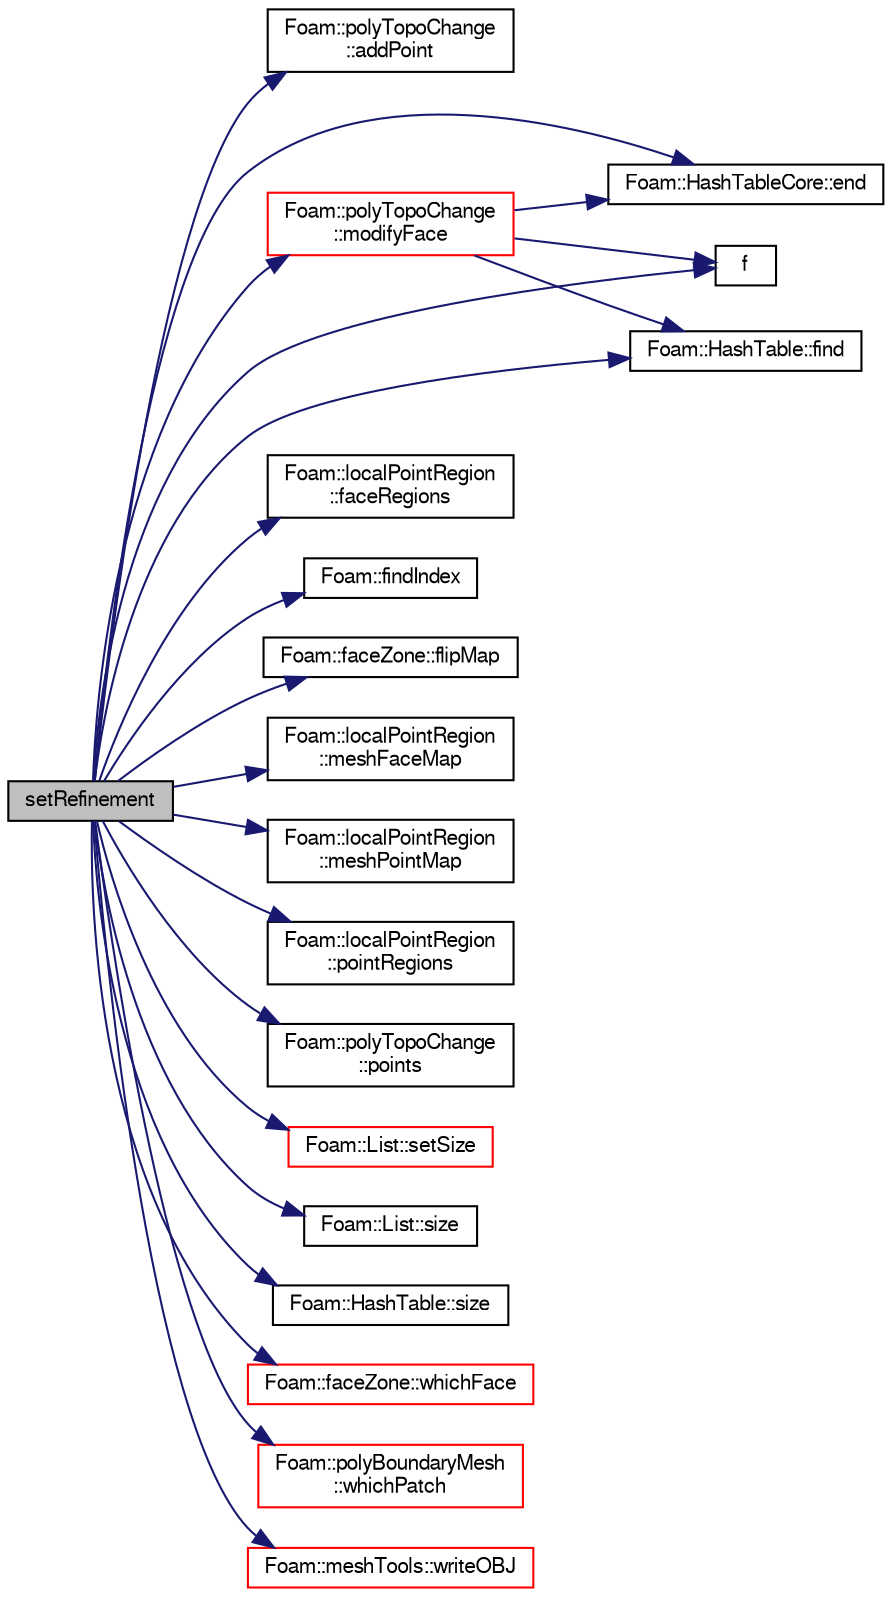 digraph "setRefinement"
{
  bgcolor="transparent";
  edge [fontname="FreeSans",fontsize="10",labelfontname="FreeSans",labelfontsize="10"];
  node [fontname="FreeSans",fontsize="10",shape=record];
  rankdir="LR";
  Node1 [label="setRefinement",height=0.2,width=0.4,color="black", fillcolor="grey75", style="filled" fontcolor="black"];
  Node1 -> Node2 [color="midnightblue",fontsize="10",style="solid",fontname="FreeSans"];
  Node2 [label="Foam::polyTopoChange\l::addPoint",height=0.2,width=0.4,color="black",URL="$a01881.html#a8f193762de4dd6a4d0d5c7b6184fcf73",tooltip="Add point. Return new point label. "];
  Node1 -> Node3 [color="midnightblue",fontsize="10",style="solid",fontname="FreeSans"];
  Node3 [label="Foam::HashTableCore::end",height=0.2,width=0.4,color="black",URL="$a00960.html#a540580a296c0ff351686ceb4f27b6fe6",tooltip="iteratorEnd set to beyond the end of any HashTable "];
  Node1 -> Node4 [color="midnightblue",fontsize="10",style="solid",fontname="FreeSans"];
  Node4 [label="f",height=0.2,width=0.4,color="black",URL="$a03529.html#a888be93833ac7a23170555c69c690288"];
  Node1 -> Node5 [color="midnightblue",fontsize="10",style="solid",fontname="FreeSans"];
  Node5 [label="Foam::localPointRegion\l::faceRegions",height=0.2,width=0.4,color="black",URL="$a01339.html#aaabd18765efdc21bccc7890f9288ecc2",tooltip="Per face the region of its points. "];
  Node1 -> Node6 [color="midnightblue",fontsize="10",style="solid",fontname="FreeSans"];
  Node6 [label="Foam::HashTable::find",height=0.2,width=0.4,color="black",URL="$a00959.html#a76b2c74ebd9f33fa9f76261b027ffc11",tooltip="Find and return an iterator set at the hashedEntry. "];
  Node1 -> Node7 [color="midnightblue",fontsize="10",style="solid",fontname="FreeSans"];
  Node7 [label="Foam::findIndex",height=0.2,width=0.4,color="black",URL="$a10237.html#ac16695f83f370df159eed19f92d095fb",tooltip="Find first occurence of given element and return index,. "];
  Node1 -> Node8 [color="midnightblue",fontsize="10",style="solid",fontname="FreeSans"];
  Node8 [label="Foam::faceZone::flipMap",height=0.2,width=0.4,color="black",URL="$a00719.html#ae010e9aa1fb7b930973122f73b998498",tooltip="Return face flip map. "];
  Node1 -> Node9 [color="midnightblue",fontsize="10",style="solid",fontname="FreeSans"];
  Node9 [label="Foam::localPointRegion\l::meshFaceMap",height=0.2,width=0.4,color="black",URL="$a01339.html#a3d7f1aadf99c366e1f3fc02d591f8195",tooltip="Per face that uses a duplicated point the local index. "];
  Node1 -> Node10 [color="midnightblue",fontsize="10",style="solid",fontname="FreeSans"];
  Node10 [label="Foam::localPointRegion\l::meshPointMap",height=0.2,width=0.4,color="black",URL="$a01339.html#aec00d4f8652b7f35ffaab298d0b41f3a",tooltip="Per point that is to be duplicated the local index. "];
  Node1 -> Node11 [color="midnightblue",fontsize="10",style="solid",fontname="FreeSans"];
  Node11 [label="Foam::polyTopoChange\l::modifyFace",height=0.2,width=0.4,color="red",URL="$a01881.html#a2026e0f174dfcd6d26bfd69e577012a2",tooltip="Modify vertices or cell of face. "];
  Node11 -> Node4 [color="midnightblue",fontsize="10",style="solid",fontname="FreeSans"];
  Node11 -> Node6 [color="midnightblue",fontsize="10",style="solid",fontname="FreeSans"];
  Node11 -> Node3 [color="midnightblue",fontsize="10",style="solid",fontname="FreeSans"];
  Node1 -> Node12 [color="midnightblue",fontsize="10",style="solid",fontname="FreeSans"];
  Node12 [label="Foam::localPointRegion\l::pointRegions",height=0.2,width=0.4,color="black",URL="$a01339.html#a24a0b45c30ee419bf95c5c3c145ca9f9",tooltip="Per local point the regions it is in. "];
  Node1 -> Node13 [color="midnightblue",fontsize="10",style="solid",fontname="FreeSans"];
  Node13 [label="Foam::polyTopoChange\l::points",height=0.2,width=0.4,color="black",URL="$a01881.html#ad15c20392296e3b10011a2a22a7baacc",tooltip="Points. Shrunk after constructing mesh (or calling of compact()) "];
  Node1 -> Node14 [color="midnightblue",fontsize="10",style="solid",fontname="FreeSans"];
  Node14 [label="Foam::List::setSize",height=0.2,width=0.4,color="red",URL="$a01325.html#aedb985ffeaf1bdbfeccc2a8730405703",tooltip="Reset size of List. "];
  Node1 -> Node15 [color="midnightblue",fontsize="10",style="solid",fontname="FreeSans"];
  Node15 [label="Foam::List::size",height=0.2,width=0.4,color="black",URL="$a01325.html#a8a5f6fa29bd4b500caf186f60245b384",tooltip="Override size to be inconsistent with allocated storage. "];
  Node1 -> Node16 [color="midnightblue",fontsize="10",style="solid",fontname="FreeSans"];
  Node16 [label="Foam::HashTable::size",height=0.2,width=0.4,color="black",URL="$a00959.html#a723361dc2020160f5492e8fe2d09fa44",tooltip="Return number of elements in table. "];
  Node1 -> Node17 [color="midnightblue",fontsize="10",style="solid",fontname="FreeSans"];
  Node17 [label="Foam::faceZone::whichFace",height=0.2,width=0.4,color="red",URL="$a00719.html#a44dd2110316f20b114950fef748cb7c2",tooltip="Helper function to re-direct to zone::localID(...) "];
  Node1 -> Node18 [color="midnightblue",fontsize="10",style="solid",fontname="FreeSans"];
  Node18 [label="Foam::polyBoundaryMesh\l::whichPatch",height=0.2,width=0.4,color="red",URL="$a01855.html#a6d7e875689c6272231ad4b60139b7324",tooltip="Return patch index for a given face label. "];
  Node1 -> Node19 [color="midnightblue",fontsize="10",style="solid",fontname="FreeSans"];
  Node19 [label="Foam::meshTools::writeOBJ",height=0.2,width=0.4,color="red",URL="$a10290.html#afd76c6ccc8ee4a5957f0232218167c17",tooltip="Write obj representation of point. "];
}
